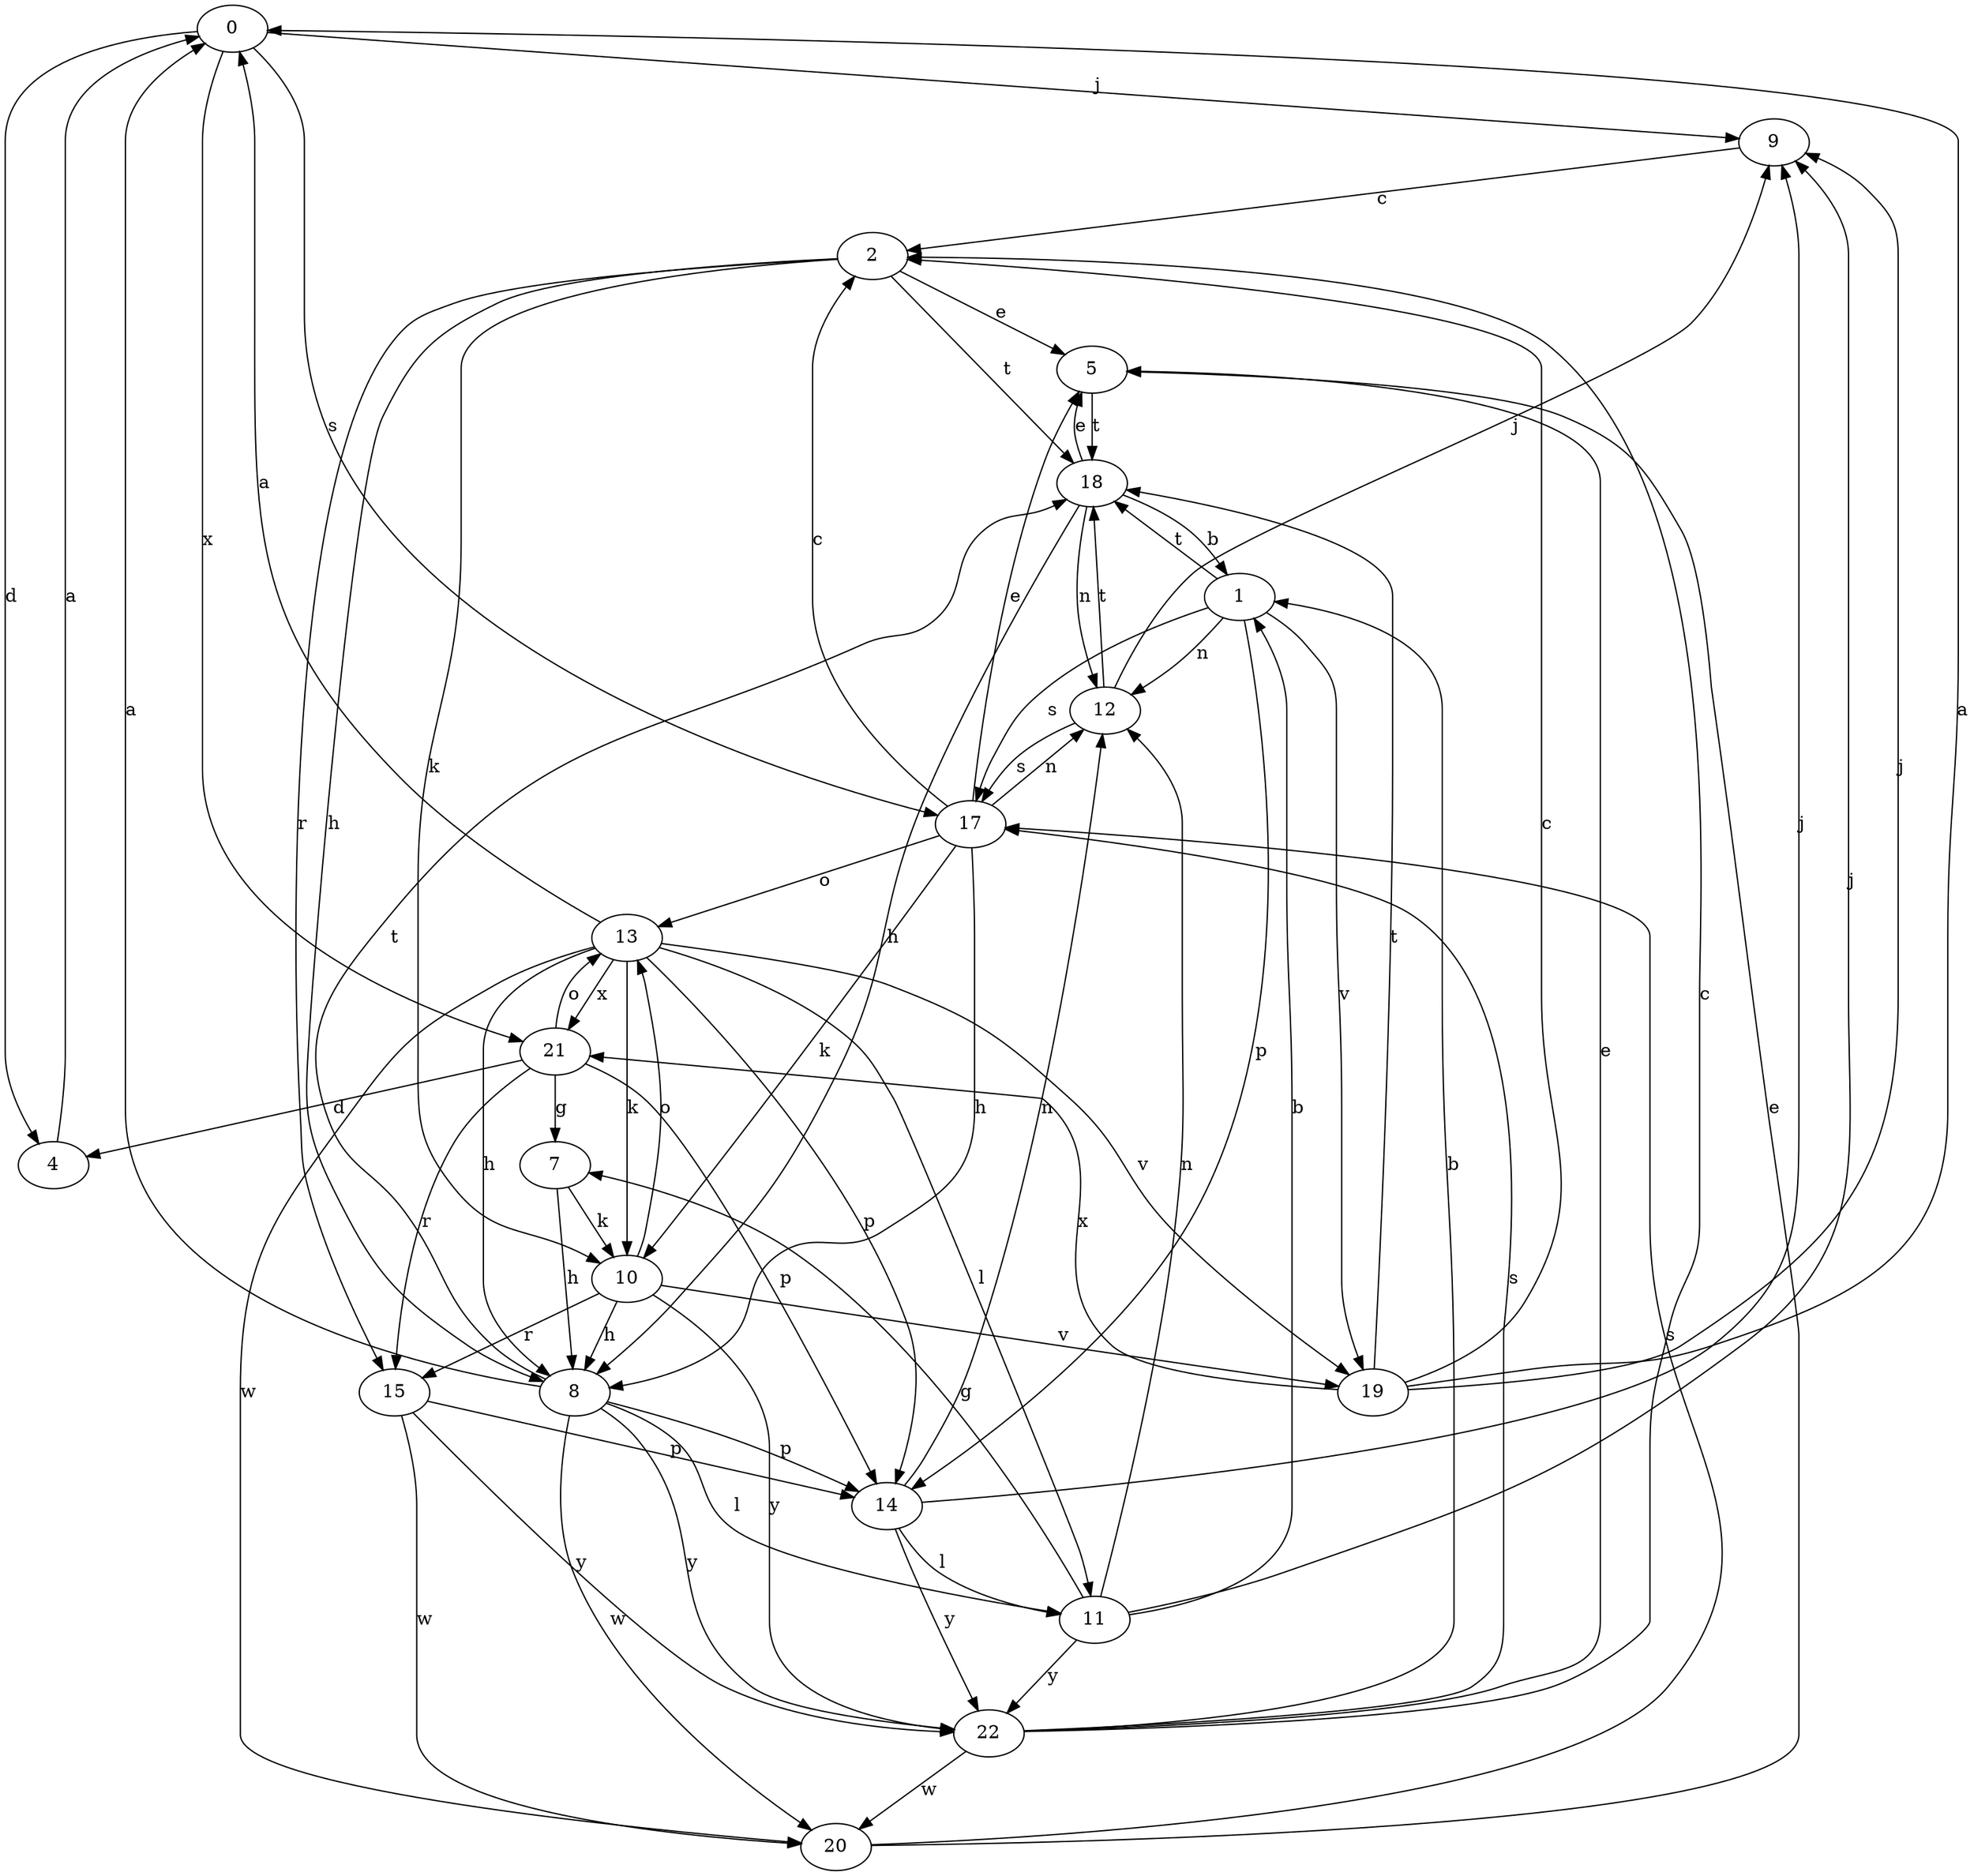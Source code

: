 strict digraph  {
0;
1;
2;
4;
5;
7;
8;
9;
10;
11;
12;
13;
14;
15;
17;
18;
19;
20;
21;
22;
0 -> 4  [label=d];
0 -> 9  [label=j];
0 -> 17  [label=s];
0 -> 21  [label=x];
1 -> 12  [label=n];
1 -> 14  [label=p];
1 -> 17  [label=s];
1 -> 18  [label=t];
1 -> 19  [label=v];
2 -> 5  [label=e];
2 -> 8  [label=h];
2 -> 10  [label=k];
2 -> 15  [label=r];
2 -> 18  [label=t];
4 -> 0  [label=a];
5 -> 18  [label=t];
7 -> 8  [label=h];
7 -> 10  [label=k];
8 -> 0  [label=a];
8 -> 11  [label=l];
8 -> 14  [label=p];
8 -> 18  [label=t];
8 -> 20  [label=w];
8 -> 22  [label=y];
9 -> 2  [label=c];
10 -> 8  [label=h];
10 -> 13  [label=o];
10 -> 15  [label=r];
10 -> 19  [label=v];
10 -> 22  [label=y];
11 -> 1  [label=b];
11 -> 7  [label=g];
11 -> 9  [label=j];
11 -> 12  [label=n];
11 -> 22  [label=y];
12 -> 9  [label=j];
12 -> 17  [label=s];
12 -> 18  [label=t];
13 -> 0  [label=a];
13 -> 8  [label=h];
13 -> 10  [label=k];
13 -> 11  [label=l];
13 -> 14  [label=p];
13 -> 19  [label=v];
13 -> 20  [label=w];
13 -> 21  [label=x];
14 -> 9  [label=j];
14 -> 11  [label=l];
14 -> 12  [label=n];
14 -> 22  [label=y];
15 -> 14  [label=p];
15 -> 20  [label=w];
15 -> 22  [label=y];
17 -> 2  [label=c];
17 -> 5  [label=e];
17 -> 8  [label=h];
17 -> 10  [label=k];
17 -> 12  [label=n];
17 -> 13  [label=o];
18 -> 1  [label=b];
18 -> 5  [label=e];
18 -> 8  [label=h];
18 -> 12  [label=n];
19 -> 0  [label=a];
19 -> 2  [label=c];
19 -> 9  [label=j];
19 -> 18  [label=t];
19 -> 21  [label=x];
20 -> 5  [label=e];
20 -> 17  [label=s];
21 -> 4  [label=d];
21 -> 7  [label=g];
21 -> 13  [label=o];
21 -> 14  [label=p];
21 -> 15  [label=r];
22 -> 1  [label=b];
22 -> 2  [label=c];
22 -> 5  [label=e];
22 -> 17  [label=s];
22 -> 20  [label=w];
}
